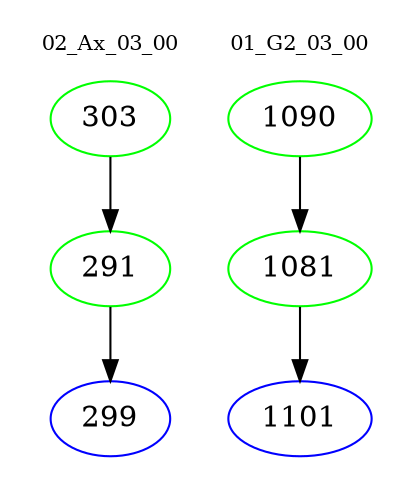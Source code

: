 digraph{
subgraph cluster_0 {
color = white
label = "02_Ax_03_00";
fontsize=10;
T0_303 [label="303", color="green"]
T0_303 -> T0_291 [color="black"]
T0_291 [label="291", color="green"]
T0_291 -> T0_299 [color="black"]
T0_299 [label="299", color="blue"]
}
subgraph cluster_1 {
color = white
label = "01_G2_03_00";
fontsize=10;
T1_1090 [label="1090", color="green"]
T1_1090 -> T1_1081 [color="black"]
T1_1081 [label="1081", color="green"]
T1_1081 -> T1_1101 [color="black"]
T1_1101 [label="1101", color="blue"]
}
}
